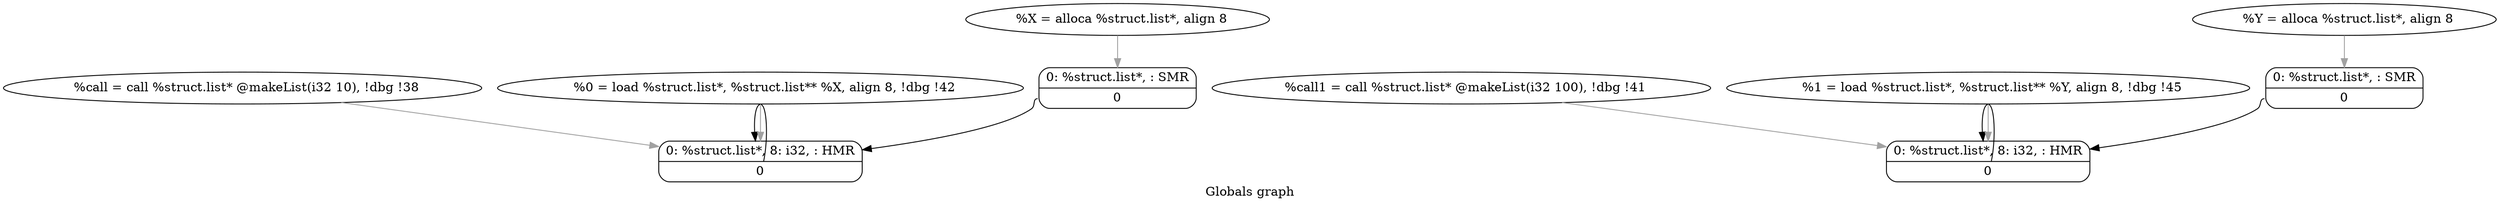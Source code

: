 digraph "Globals graph" {
	label="Globals graph";

	Node0x7fdc4951b1f0 [shape=record,shape=Mrecord,label="{0: %struct.list*,  : SMR\n|{<s0>0}}"];
	Node0x7fdc4951b1f0:s0 -> Node0x7fdc4951b420;
	Node0x7fdc4951b310 [shape=record,shape=Mrecord,label="{0: %struct.list*,  : SMR\n|{<s0>0}}"];
	Node0x7fdc4951b310:s0 -> Node0x7fdc4951b4f0;
	Node0x7fdc4951b420 [shape=record,shape=Mrecord,label="{0: %struct.list*,  8: i32,  : HMR\n|{<s0>0}}"];
	Node0x7fdc4951b420:s0 -> Node0x7fdc4951b420;
	Node0x7fdc4951b4f0 [shape=record,shape=Mrecord,label="{0: %struct.list*,  8: i32,  : HMR\n|{<s0>0}}"];
	Node0x7fdc4951b4f0:s0 -> Node0x7fdc4951b4f0;
	Node0x7fdc4950cce8[  label ="  %X = alloca %struct.list*, align 8"];
	Node0x7fdc4950cce8 -> Node0x7fdc4951b1f0[arrowtail=tee,color=gray63];
	Node0x7fdc4950cd58[  label ="  %Y = alloca %struct.list*, align 8"];
	Node0x7fdc4950cd58 -> Node0x7fdc4951b310[arrowtail=tee,color=gray63];
	Node0x7fdc4950ced0[  label ="  %call = call %struct.list* @makeList(i32 10), !dbg !38"];
	Node0x7fdc4950ced0 -> Node0x7fdc4951b420[arrowtail=tee,color=gray63];
	Node0x7fdc4950d120[  label ="  %call1 = call %struct.list* @makeList(i32 100), !dbg !41"];
	Node0x7fdc4950d120 -> Node0x7fdc4951b4f0[arrowtail=tee,color=gray63];
	Node0x7fdc4950d238[  label ="  %0 = load %struct.list*, %struct.list** %X, align 8, !dbg !42"];
	Node0x7fdc4950d238 -> Node0x7fdc4951b420[arrowtail=tee,color=gray63];
	Node0x7fdc4950d418[  label ="  %1 = load %struct.list*, %struct.list** %Y, align 8, !dbg !45"];
	Node0x7fdc4950d418 -> Node0x7fdc4951b4f0[arrowtail=tee,color=gray63];
}
